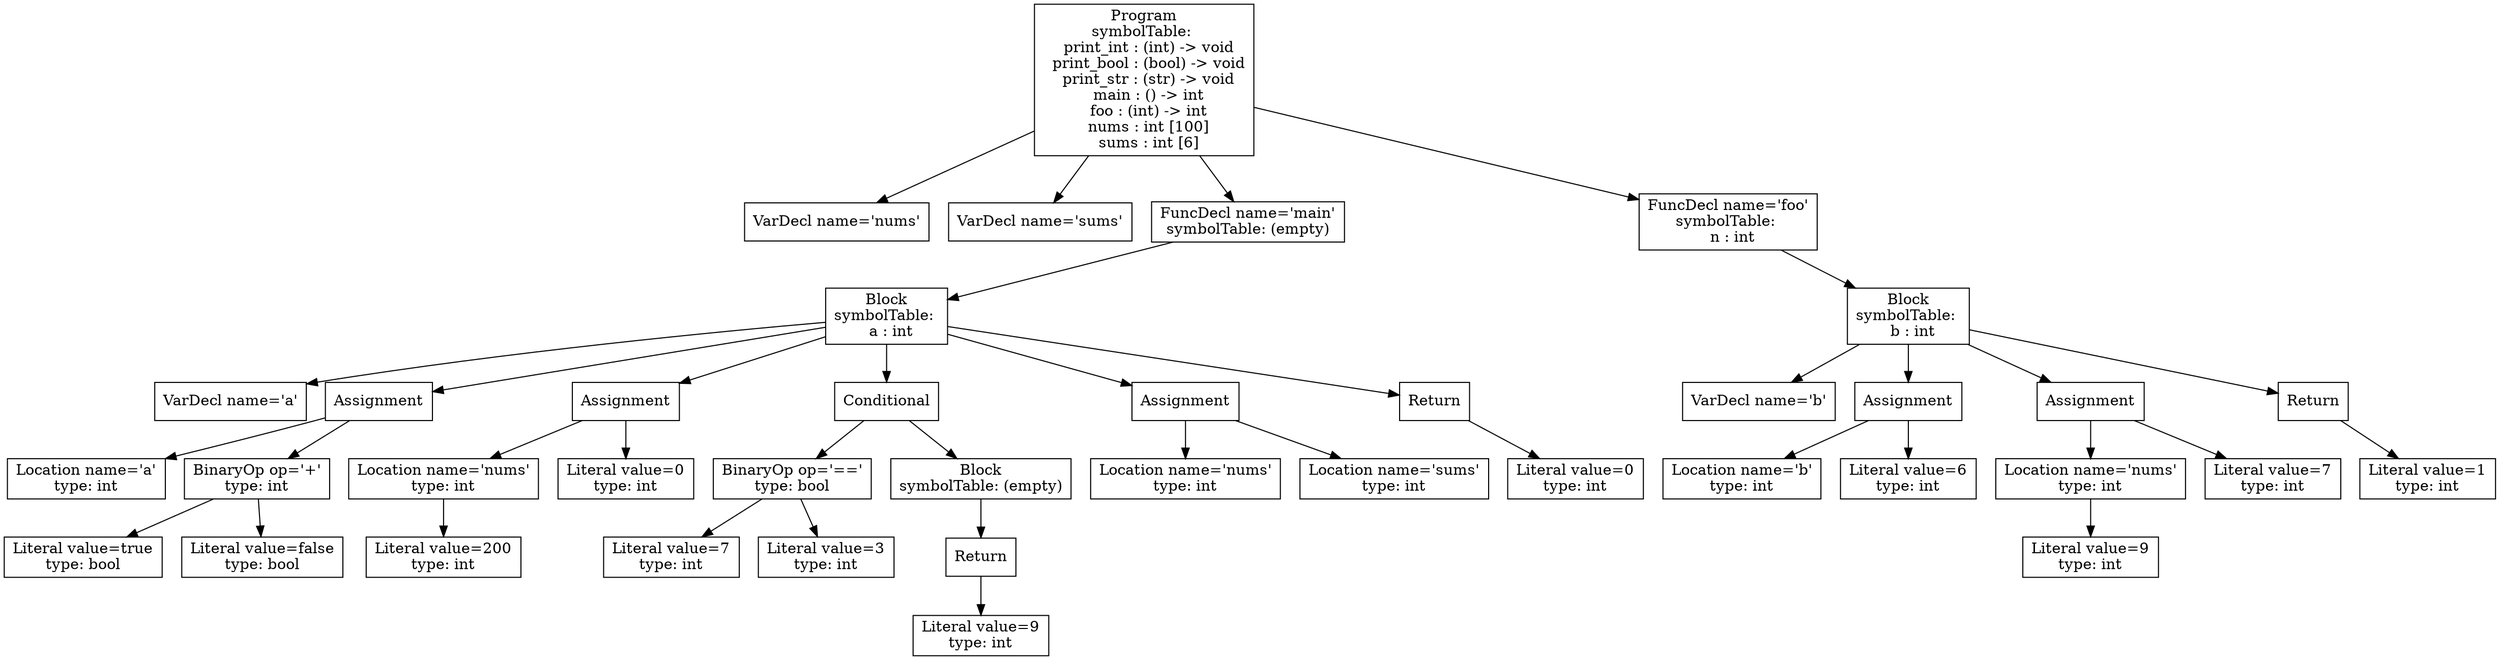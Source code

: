 digraph AST {
1 [shape=box, label="VarDecl name='nums'"];
2 [shape=box, label="VarDecl name='sums'"];
5 [shape=box, label="VarDecl name='a'"];
7 [shape=box, label="Location name='a'\ntype: int"];
9 [shape=box, label="Literal value=true\ntype: bool"];
10 [shape=box, label="Literal value=false\ntype: bool"];
8 [shape=box, label="BinaryOp op='+'\ntype: int"];
8 -> 9;
8 -> 10;
6 [shape=box, label="Assignment"];
6 -> 7;
6 -> 8;
13 [shape=box, label="Literal value=200\ntype: int"];
12 [shape=box, label="Location name='nums'\ntype: int"];
12 -> 13;
14 [shape=box, label="Literal value=0\ntype: int"];
11 [shape=box, label="Assignment"];
11 -> 12;
11 -> 14;
17 [shape=box, label="Literal value=7\ntype: int"];
18 [shape=box, label="Literal value=3\ntype: int"];
16 [shape=box, label="BinaryOp op='=='\ntype: bool"];
16 -> 17;
16 -> 18;
21 [shape=box, label="Literal value=9\ntype: int"];
20 [shape=box, label="Return"];
20 -> 21;
19 [shape=box, label="Block\nsymbolTable: (empty)"];
19 -> 20;
15 [shape=box, label="Conditional"];
15 -> 16;
15 -> 19;
23 [shape=box, label="Location name='nums'\ntype: int"];
24 [shape=box, label="Location name='sums'\ntype: int"];
22 [shape=box, label="Assignment"];
22 -> 23;
22 -> 24;
26 [shape=box, label="Literal value=0\ntype: int"];
25 [shape=box, label="Return"];
25 -> 26;
4 [shape=box, label="Block\nsymbolTable: \n  a : int"];
4 -> 5;
4 -> 6;
4 -> 11;
4 -> 15;
4 -> 22;
4 -> 25;
3 [shape=box, label="FuncDecl name='main'\nsymbolTable: (empty)"];
3 -> 4;
29 [shape=box, label="VarDecl name='b'"];
31 [shape=box, label="Location name='b'\ntype: int"];
32 [shape=box, label="Literal value=6\ntype: int"];
30 [shape=box, label="Assignment"];
30 -> 31;
30 -> 32;
35 [shape=box, label="Literal value=9\ntype: int"];
34 [shape=box, label="Location name='nums'\ntype: int"];
34 -> 35;
36 [shape=box, label="Literal value=7\ntype: int"];
33 [shape=box, label="Assignment"];
33 -> 34;
33 -> 36;
38 [shape=box, label="Literal value=1\ntype: int"];
37 [shape=box, label="Return"];
37 -> 38;
28 [shape=box, label="Block\nsymbolTable: \n  b : int"];
28 -> 29;
28 -> 30;
28 -> 33;
28 -> 37;
27 [shape=box, label="FuncDecl name='foo'\nsymbolTable: \n  n : int"];
27 -> 28;
0 [shape=box, label="Program\nsymbolTable: \n  print_int : (int) -> void\n  print_bool : (bool) -> void\n  print_str : (str) -> void\n  main : () -> int\n  foo : (int) -> int\n  nums : int [100]\n  sums : int [6]"];
0 -> 1;
0 -> 2;
0 -> 3;
0 -> 27;
}

